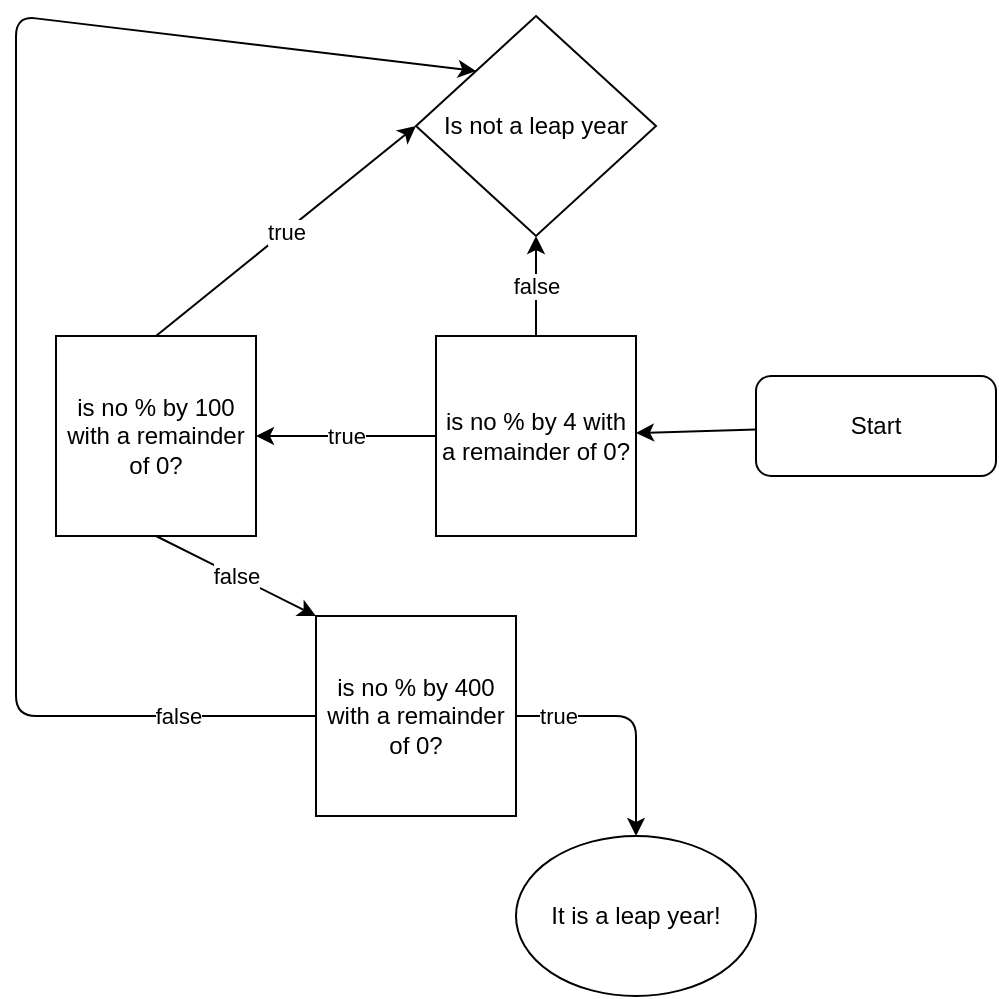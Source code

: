 <mxfile>
    <diagram id="rbO9rdHaXTO3n_hH_8Gt" name="Page-1">
        <mxGraphModel dx="568" dy="346" grid="1" gridSize="10" guides="0" tooltips="1" connect="1" arrows="1" fold="1" page="1" pageScale="1" pageWidth="827" pageHeight="1169" math="0" shadow="0">
            <root>
                <mxCell id="0"/>
                <mxCell id="1" parent="0"/>
                <mxCell id="4" value="" style="edgeStyle=none;html=1;" edge="1" parent="1" source="2" target="3">
                    <mxGeometry relative="1" as="geometry"/>
                </mxCell>
                <mxCell id="2" value="Start" style="rounded=1;whiteSpace=wrap;html=1;" vertex="1" parent="1">
                    <mxGeometry x="380" y="200" width="120" height="50" as="geometry"/>
                </mxCell>
                <mxCell id="7" value="true" style="edgeStyle=none;html=1;exitX=0;exitY=0.5;exitDx=0;exitDy=0;" edge="1" parent="1" source="3" target="13">
                    <mxGeometry relative="1" as="geometry">
                        <mxPoint x="130" y="220" as="targetPoint"/>
                    </mxGeometry>
                </mxCell>
                <mxCell id="8" value="false" style="edgeStyle=none;html=1;exitX=0.5;exitY=0;exitDx=0;exitDy=0;entryX=0.5;entryY=1;entryDx=0;entryDy=0;" edge="1" parent="1" source="3" target="10">
                    <mxGeometry relative="1" as="geometry">
                        <mxPoint x="350" y="225" as="targetPoint"/>
                    </mxGeometry>
                </mxCell>
                <mxCell id="3" value="is no % by 4 with a remainder of 0?" style="whiteSpace=wrap;html=1;aspect=fixed;" vertex="1" parent="1">
                    <mxGeometry x="220" y="180" width="100" height="100" as="geometry"/>
                </mxCell>
                <mxCell id="10" value="Is not a leap year" style="rhombus;whiteSpace=wrap;html=1;" vertex="1" parent="1">
                    <mxGeometry x="210" y="20" width="120" height="110" as="geometry"/>
                </mxCell>
                <mxCell id="19" value="false" style="edgeStyle=none;html=1;exitX=0.5;exitY=1;exitDx=0;exitDy=0;entryX=0;entryY=0;entryDx=0;entryDy=0;" edge="1" parent="1" source="13" target="21">
                    <mxGeometry relative="1" as="geometry">
                        <mxPoint x="80.421" y="330" as="targetPoint"/>
                    </mxGeometry>
                </mxCell>
                <mxCell id="20" value="true" style="edgeStyle=none;html=1;exitX=0.5;exitY=0;exitDx=0;exitDy=0;entryX=0;entryY=0.5;entryDx=0;entryDy=0;" edge="1" parent="1" source="13" target="10">
                    <mxGeometry relative="1" as="geometry">
                        <mxPoint x="80.421" y="120" as="targetPoint"/>
                    </mxGeometry>
                </mxCell>
                <mxCell id="13" value="is no % by 100 with a remainder of 0?" style="whiteSpace=wrap;html=1;aspect=fixed;" vertex="1" parent="1">
                    <mxGeometry x="30" y="180" width="100" height="100" as="geometry"/>
                </mxCell>
                <mxCell id="22" style="edgeStyle=none;html=1;exitX=1;exitY=0.5;exitDx=0;exitDy=0;entryX=0.5;entryY=0;entryDx=0;entryDy=0;" edge="1" parent="1" source="21" target="25">
                    <mxGeometry relative="1" as="geometry">
                        <mxPoint x="80.421" y="490" as="targetPoint"/>
                        <Array as="points">
                            <mxPoint x="320" y="370"/>
                        </Array>
                    </mxGeometry>
                </mxCell>
                <mxCell id="24" value="true" style="edgeLabel;html=1;align=center;verticalAlign=middle;resizable=0;points=[];" vertex="1" connectable="0" parent="22">
                    <mxGeometry x="-0.175" y="-1" relative="1" as="geometry">
                        <mxPoint x="-29" y="-1" as="offset"/>
                    </mxGeometry>
                </mxCell>
                <mxCell id="23" value="false" style="edgeStyle=none;html=1;exitX=0;exitY=0.5;exitDx=0;exitDy=0;entryX=0;entryY=0;entryDx=0;entryDy=0;" edge="1" parent="1" source="21" target="10">
                    <mxGeometry x="-0.809" relative="1" as="geometry">
                        <mxPoint x="10" y="340" as="targetPoint"/>
                        <Array as="points">
                            <mxPoint x="10" y="370"/>
                            <mxPoint x="10" y="20"/>
                        </Array>
                        <mxPoint x="1" as="offset"/>
                    </mxGeometry>
                </mxCell>
                <mxCell id="21" value="is no % by 400 with a remainder of 0?" style="whiteSpace=wrap;html=1;aspect=fixed;" vertex="1" parent="1">
                    <mxGeometry x="160" y="320" width="100" height="100" as="geometry"/>
                </mxCell>
                <mxCell id="25" value="It is a leap year!" style="ellipse;whiteSpace=wrap;html=1;" vertex="1" parent="1">
                    <mxGeometry x="260" y="430" width="120" height="80" as="geometry"/>
                </mxCell>
            </root>
        </mxGraphModel>
    </diagram>
</mxfile>